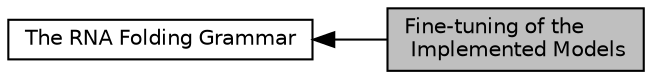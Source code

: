 digraph "Fine-tuning of the Implemented Models"
{
  bgcolor="transparent";
  edge [fontname="Helvetica",fontsize="10",labelfontname="Helvetica",labelfontsize="10"];
  node [fontname="Helvetica",fontsize="10",shape=box];
  rankdir=LR;
  Node0 [label="Fine-tuning of the\l Implemented Models",height=0.2,width=0.4,color="black", fillcolor="grey75", style="filled", fontcolor="black",tooltip="Functions and data structures to fine-tune the implemented secondary structure evaluation model."];
  Node1 [label="The RNA Folding Grammar",height=0.2,width=0.4,color="black",URL="$group__grammar.html",tooltip="The RNA folding grammar as implemented in RNAlib."];
  Node1->Node0 [shape=plaintext, dir="back", style="solid"];
}
